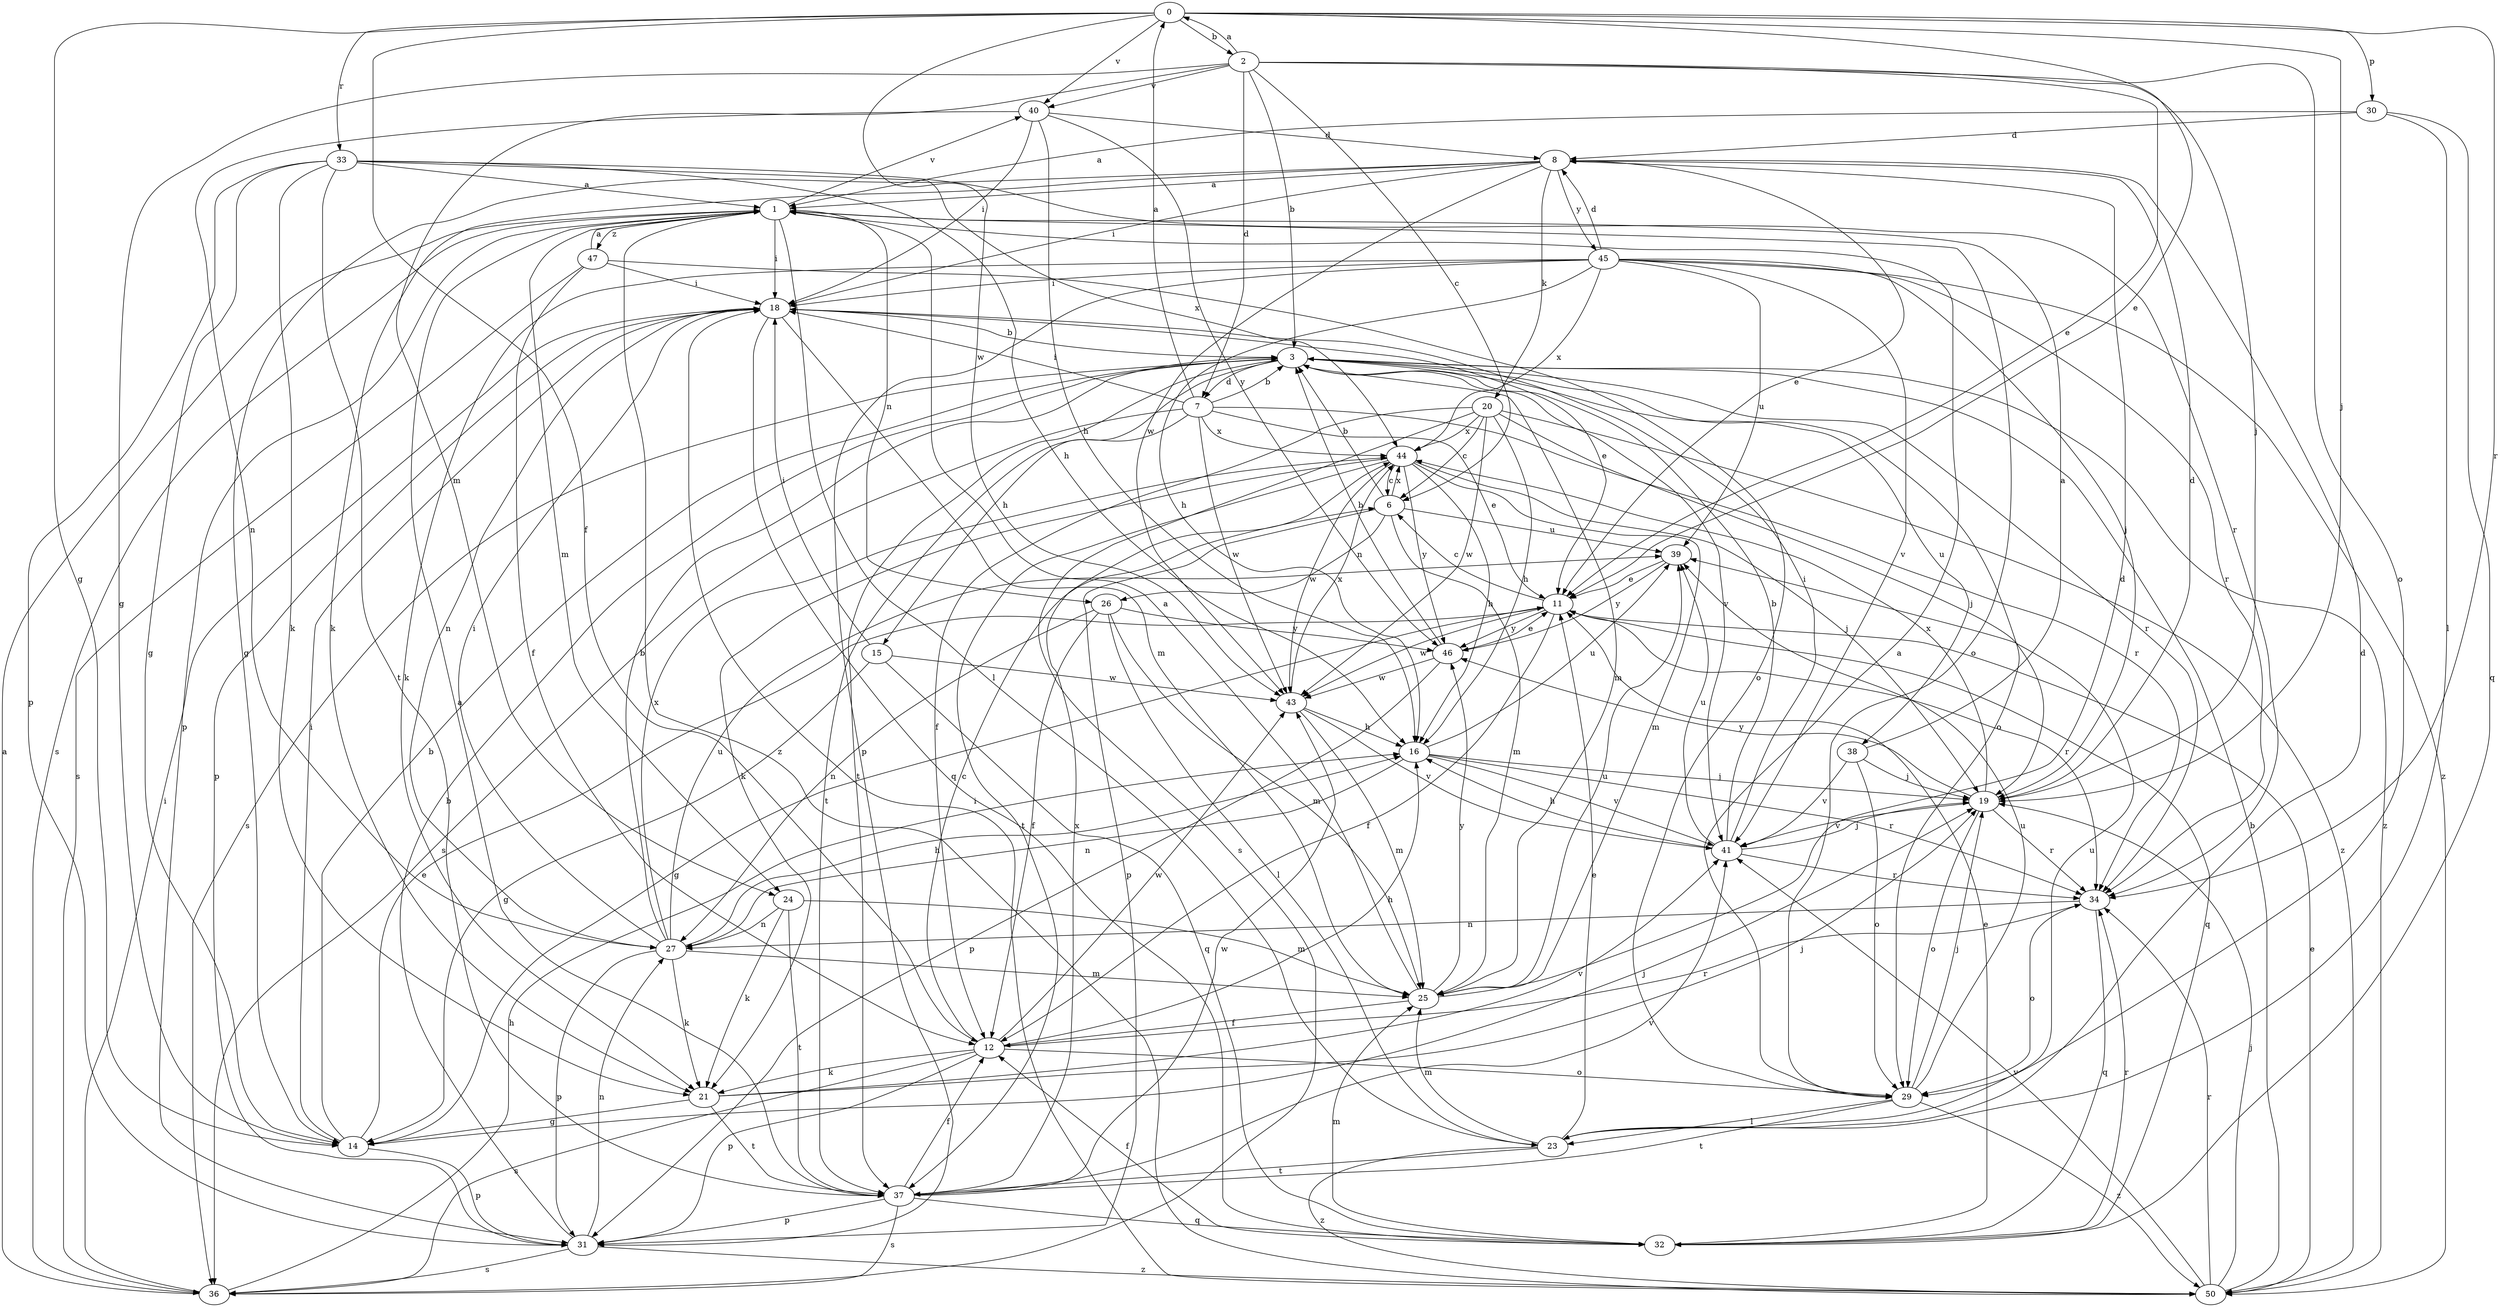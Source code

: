 strict digraph  {
0;
1;
2;
3;
6;
7;
8;
11;
12;
14;
15;
16;
18;
19;
20;
21;
23;
24;
25;
26;
27;
29;
30;
31;
32;
33;
34;
36;
37;
38;
39;
40;
41;
43;
44;
45;
46;
47;
50;
0 -> 2  [label=b];
0 -> 11  [label=e];
0 -> 12  [label=f];
0 -> 14  [label=g];
0 -> 19  [label=j];
0 -> 30  [label=p];
0 -> 33  [label=r];
0 -> 34  [label=r];
0 -> 40  [label=v];
0 -> 43  [label=w];
1 -> 18  [label=i];
1 -> 23  [label=l];
1 -> 24  [label=m];
1 -> 26  [label=n];
1 -> 29  [label=o];
1 -> 31  [label=p];
1 -> 36  [label=s];
1 -> 40  [label=v];
1 -> 47  [label=z];
1 -> 50  [label=z];
2 -> 0  [label=a];
2 -> 3  [label=b];
2 -> 6  [label=c];
2 -> 7  [label=d];
2 -> 11  [label=e];
2 -> 14  [label=g];
2 -> 19  [label=j];
2 -> 24  [label=m];
2 -> 29  [label=o];
2 -> 40  [label=v];
3 -> 7  [label=d];
3 -> 15  [label=h];
3 -> 25  [label=m];
3 -> 29  [label=o];
3 -> 34  [label=r];
3 -> 36  [label=s];
3 -> 37  [label=t];
3 -> 38  [label=u];
3 -> 41  [label=v];
3 -> 50  [label=z];
6 -> 3  [label=b];
6 -> 25  [label=m];
6 -> 26  [label=n];
6 -> 31  [label=p];
6 -> 39  [label=u];
6 -> 44  [label=x];
7 -> 0  [label=a];
7 -> 3  [label=b];
7 -> 11  [label=e];
7 -> 18  [label=i];
7 -> 34  [label=r];
7 -> 36  [label=s];
7 -> 37  [label=t];
7 -> 43  [label=w];
7 -> 44  [label=x];
8 -> 1  [label=a];
8 -> 11  [label=e];
8 -> 14  [label=g];
8 -> 18  [label=i];
8 -> 20  [label=k];
8 -> 21  [label=k];
8 -> 43  [label=w];
8 -> 45  [label=y];
11 -> 6  [label=c];
11 -> 12  [label=f];
11 -> 14  [label=g];
11 -> 32  [label=q];
11 -> 34  [label=r];
11 -> 43  [label=w];
11 -> 46  [label=y];
12 -> 6  [label=c];
12 -> 16  [label=h];
12 -> 21  [label=k];
12 -> 29  [label=o];
12 -> 31  [label=p];
12 -> 34  [label=r];
12 -> 36  [label=s];
12 -> 43  [label=w];
14 -> 3  [label=b];
14 -> 11  [label=e];
14 -> 18  [label=i];
14 -> 19  [label=j];
14 -> 31  [label=p];
15 -> 14  [label=g];
15 -> 18  [label=i];
15 -> 32  [label=q];
15 -> 43  [label=w];
16 -> 19  [label=j];
16 -> 27  [label=n];
16 -> 34  [label=r];
16 -> 39  [label=u];
16 -> 41  [label=v];
18 -> 3  [label=b];
18 -> 11  [label=e];
18 -> 25  [label=m];
18 -> 27  [label=n];
18 -> 31  [label=p];
18 -> 32  [label=q];
19 -> 8  [label=d];
19 -> 29  [label=o];
19 -> 34  [label=r];
19 -> 41  [label=v];
19 -> 44  [label=x];
19 -> 46  [label=y];
20 -> 6  [label=c];
20 -> 12  [label=f];
20 -> 16  [label=h];
20 -> 19  [label=j];
20 -> 36  [label=s];
20 -> 43  [label=w];
20 -> 44  [label=x];
20 -> 50  [label=z];
21 -> 14  [label=g];
21 -> 19  [label=j];
21 -> 37  [label=t];
21 -> 41  [label=v];
23 -> 8  [label=d];
23 -> 11  [label=e];
23 -> 25  [label=m];
23 -> 37  [label=t];
23 -> 39  [label=u];
23 -> 50  [label=z];
24 -> 21  [label=k];
24 -> 25  [label=m];
24 -> 27  [label=n];
24 -> 37  [label=t];
25 -> 1  [label=a];
25 -> 8  [label=d];
25 -> 12  [label=f];
25 -> 39  [label=u];
25 -> 46  [label=y];
26 -> 12  [label=f];
26 -> 23  [label=l];
26 -> 25  [label=m];
26 -> 27  [label=n];
26 -> 46  [label=y];
27 -> 3  [label=b];
27 -> 16  [label=h];
27 -> 18  [label=i];
27 -> 21  [label=k];
27 -> 25  [label=m];
27 -> 31  [label=p];
27 -> 39  [label=u];
27 -> 44  [label=x];
29 -> 1  [label=a];
29 -> 19  [label=j];
29 -> 23  [label=l];
29 -> 37  [label=t];
29 -> 39  [label=u];
29 -> 50  [label=z];
30 -> 1  [label=a];
30 -> 8  [label=d];
30 -> 23  [label=l];
30 -> 32  [label=q];
31 -> 3  [label=b];
31 -> 27  [label=n];
31 -> 36  [label=s];
31 -> 50  [label=z];
32 -> 11  [label=e];
32 -> 12  [label=f];
32 -> 25  [label=m];
32 -> 34  [label=r];
33 -> 1  [label=a];
33 -> 14  [label=g];
33 -> 16  [label=h];
33 -> 21  [label=k];
33 -> 31  [label=p];
33 -> 34  [label=r];
33 -> 37  [label=t];
33 -> 44  [label=x];
34 -> 27  [label=n];
34 -> 29  [label=o];
34 -> 32  [label=q];
36 -> 1  [label=a];
36 -> 16  [label=h];
36 -> 18  [label=i];
37 -> 1  [label=a];
37 -> 12  [label=f];
37 -> 31  [label=p];
37 -> 32  [label=q];
37 -> 36  [label=s];
37 -> 41  [label=v];
37 -> 43  [label=w];
37 -> 44  [label=x];
38 -> 1  [label=a];
38 -> 19  [label=j];
38 -> 29  [label=o];
38 -> 41  [label=v];
39 -> 11  [label=e];
39 -> 46  [label=y];
40 -> 8  [label=d];
40 -> 16  [label=h];
40 -> 18  [label=i];
40 -> 27  [label=n];
40 -> 46  [label=y];
41 -> 3  [label=b];
41 -> 16  [label=h];
41 -> 18  [label=i];
41 -> 19  [label=j];
41 -> 34  [label=r];
41 -> 39  [label=u];
43 -> 16  [label=h];
43 -> 25  [label=m];
43 -> 41  [label=v];
43 -> 44  [label=x];
44 -> 6  [label=c];
44 -> 16  [label=h];
44 -> 19  [label=j];
44 -> 21  [label=k];
44 -> 25  [label=m];
44 -> 37  [label=t];
44 -> 43  [label=w];
44 -> 46  [label=y];
45 -> 8  [label=d];
45 -> 16  [label=h];
45 -> 18  [label=i];
45 -> 19  [label=j];
45 -> 21  [label=k];
45 -> 31  [label=p];
45 -> 34  [label=r];
45 -> 39  [label=u];
45 -> 41  [label=v];
45 -> 44  [label=x];
45 -> 50  [label=z];
46 -> 3  [label=b];
46 -> 11  [label=e];
46 -> 31  [label=p];
46 -> 43  [label=w];
47 -> 1  [label=a];
47 -> 12  [label=f];
47 -> 18  [label=i];
47 -> 29  [label=o];
47 -> 36  [label=s];
50 -> 3  [label=b];
50 -> 11  [label=e];
50 -> 18  [label=i];
50 -> 19  [label=j];
50 -> 34  [label=r];
50 -> 41  [label=v];
}
